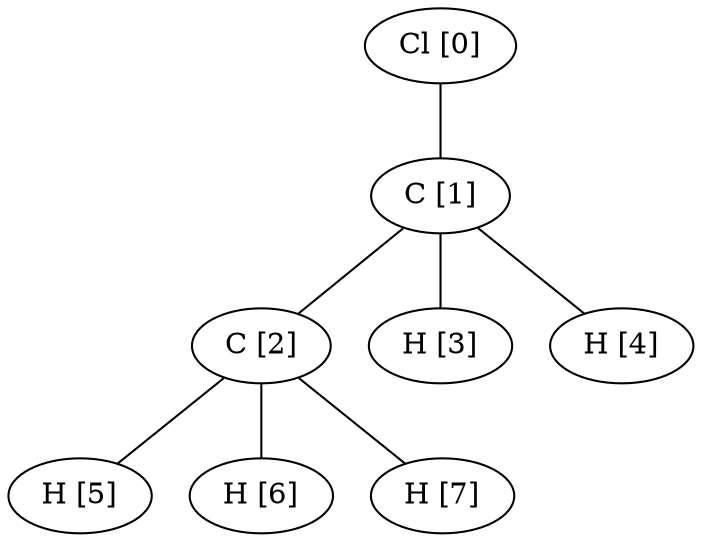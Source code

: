 graph G {
0[label="Cl [0]"];
1[label="C [1]"];
2[label="C [2]"];
3[label="H [3]"];
4[label="H [4]"];
5[label="H [5]"];
6[label="H [6]"];
7[label="H [7]"];
0--1 ;
1--2 ;
1--3 ;
1--4 ;
2--5 ;
2--6 ;
2--7 ;
}
